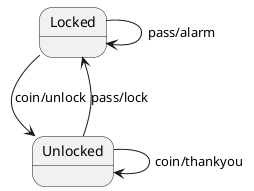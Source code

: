 ﻿@startuml STD R1
skinparam {
    defaultFontName Ricty Diminished
    monochrome true
}

state Locked
state Unlocked

Locked -down-> Unlocked : coin/unlock
Unlocked -up-> Locked : pass/lock
@enduml

@startuml STD R2
skinparam {
    defaultFontName Ricty Diminished
    monochrome true
}

state Locked
state Unlocked

Locked -down-> Unlocked : coin/unlock
Locked -> Locked : pass/alarm
Unlocked -up-> Locked : pass/lock
Unlocked -> Unlocked : coin/thankyou
@enduml

